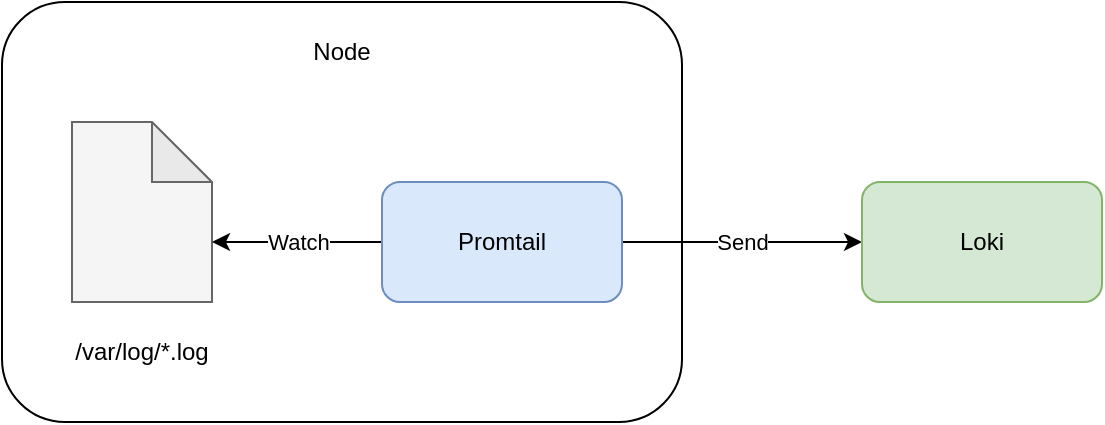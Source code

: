 <mxfile version="20.6.1" type="device"><diagram id="0o-jeLyvB5ZZKp0_RNYX" name="第 1 页"><mxGraphModel dx="1106" dy="720" grid="1" gridSize="10" guides="1" tooltips="1" connect="1" arrows="1" fold="1" page="1" pageScale="1" pageWidth="827" pageHeight="1169" math="0" shadow="0"><root><mxCell id="0"/><mxCell id="1" parent="0"/><mxCell id="MNs6yNT8_91_VBtykGku-10" value="" style="rounded=1;whiteSpace=wrap;html=1;" vertex="1" parent="1"><mxGeometry x="70" y="200" width="340" height="210" as="geometry"/></mxCell><mxCell id="MNs6yNT8_91_VBtykGku-1" value="" style="shape=note;whiteSpace=wrap;html=1;backgroundOutline=1;darkOpacity=0.05;fillColor=#f5f5f5;fontColor=#333333;strokeColor=#666666;" vertex="1" parent="1"><mxGeometry x="105" y="260" width="70" height="90" as="geometry"/></mxCell><mxCell id="MNs6yNT8_91_VBtykGku-2" value="/var/log/*.log" style="text;html=1;strokeColor=none;fillColor=none;align=center;verticalAlign=middle;whiteSpace=wrap;rounded=0;" vertex="1" parent="1"><mxGeometry x="110" y="360" width="60" height="30" as="geometry"/></mxCell><mxCell id="MNs6yNT8_91_VBtykGku-5" value="Watch" style="edgeStyle=orthogonalEdgeStyle;rounded=0;orthogonalLoop=1;jettySize=auto;html=1;exitX=0;exitY=0.5;exitDx=0;exitDy=0;entryX=0;entryY=0;entryDx=70;entryDy=60;entryPerimeter=0;" edge="1" parent="1" source="MNs6yNT8_91_VBtykGku-3" target="MNs6yNT8_91_VBtykGku-1"><mxGeometry relative="1" as="geometry"/></mxCell><mxCell id="MNs6yNT8_91_VBtykGku-12" value="Send" style="edgeStyle=orthogonalEdgeStyle;rounded=0;orthogonalLoop=1;jettySize=auto;html=1;exitX=1;exitY=0.5;exitDx=0;exitDy=0;" edge="1" parent="1" source="MNs6yNT8_91_VBtykGku-3" target="MNs6yNT8_91_VBtykGku-7"><mxGeometry relative="1" as="geometry"/></mxCell><mxCell id="MNs6yNT8_91_VBtykGku-3" value="Promtail" style="rounded=1;whiteSpace=wrap;html=1;fillColor=#dae8fc;strokeColor=#6c8ebf;" vertex="1" parent="1"><mxGeometry x="260" y="290" width="120" height="60" as="geometry"/></mxCell><mxCell id="MNs6yNT8_91_VBtykGku-7" value="Loki" style="rounded=1;whiteSpace=wrap;html=1;fillColor=#d5e8d4;strokeColor=#82b366;" vertex="1" parent="1"><mxGeometry x="500" y="290" width="120" height="60" as="geometry"/></mxCell><mxCell id="MNs6yNT8_91_VBtykGku-11" value="Node" style="text;html=1;strokeColor=none;fillColor=none;align=center;verticalAlign=middle;whiteSpace=wrap;rounded=0;" vertex="1" parent="1"><mxGeometry x="210" y="210" width="60" height="30" as="geometry"/></mxCell></root></mxGraphModel></diagram></mxfile>
